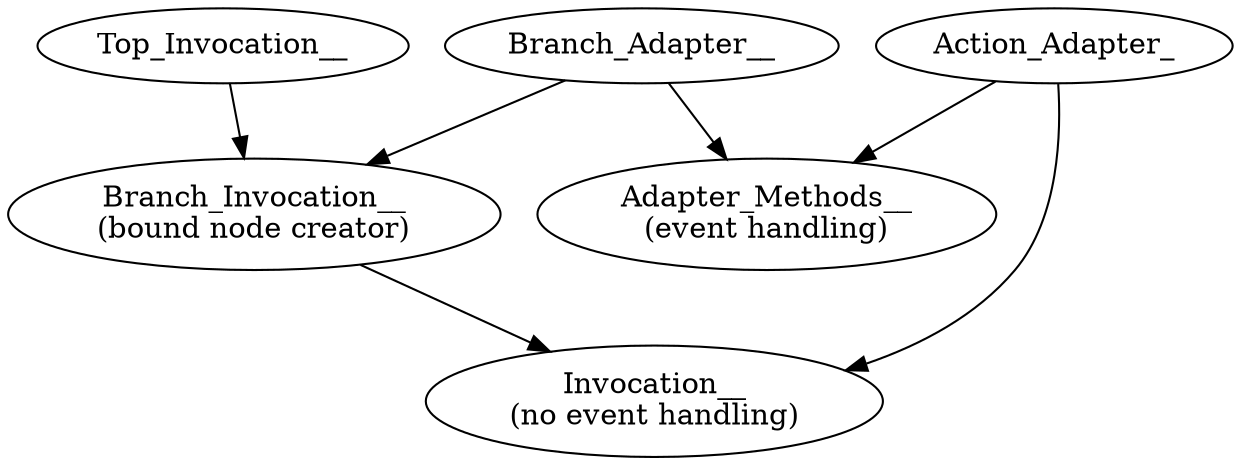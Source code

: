 digraph {

Invocation__ [ label="Invocation__\n(no event handling)" ]

Branch_Invocation__ [ label="Branch_Invocation__\n(bound node creator)" ]

Action_Adapter_ -> Invocation__

Branch_Invocation__ -> Invocation__

Top_Invocation__ -> Branch_Invocation__

Branch_Adapter__ -> Branch_Invocation__

Adapter_Methods__ [ label="Adapter_Methods__\n(event handling)" ]

Branch_Adapter__ -> Adapter_Methods__

Action_Adapter_ -> Adapter_Methods__

}
